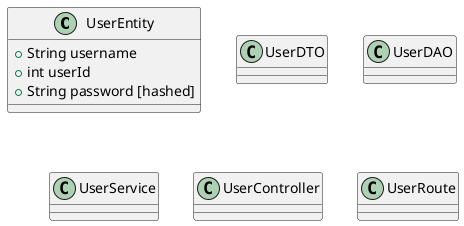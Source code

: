 @startuml
'https://plantuml.com/sequence-diagram

class UserEntity
class UserDTO
class UserDAO
class UserService
class UserController
class UserRoute

class UserEntity{
+ String username
+ int userId
+ String password [hashed]

}


@enduml